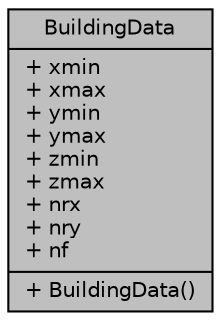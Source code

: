 digraph "BuildingData"
{
  edge [fontname="Helvetica",fontsize="10",labelfontname="Helvetica",labelfontsize="10"];
  node [fontname="Helvetica",fontsize="10",shape=record];
  Node1 [label="{BuildingData\n|+ xmin\l+ xmax\l+ ymin\l+ ymax\l+ zmin\l+ zmax\l+ nrx\l+ nry\l+ nf\l|+ BuildingData()\l}",height=0.2,width=0.4,color="black", fillcolor="grey75", style="filled", fontcolor="black"];
}
